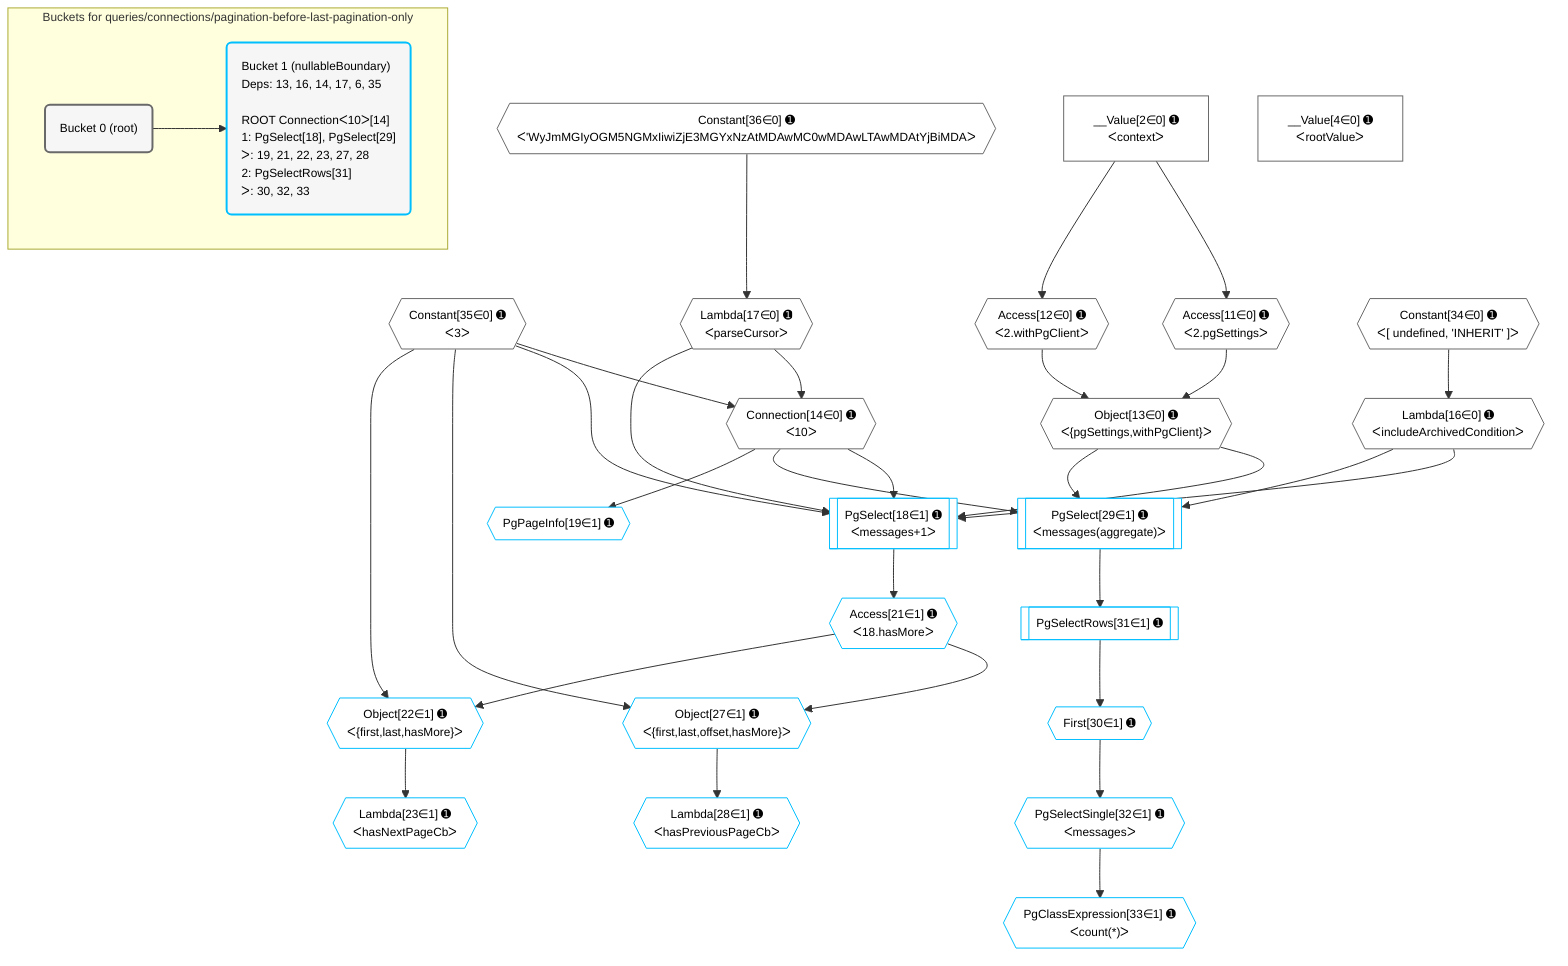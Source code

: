 %%{init: {'themeVariables': { 'fontSize': '12px'}}}%%
graph TD
    classDef path fill:#eee,stroke:#000,color:#000
    classDef plan fill:#fff,stroke-width:1px,color:#000
    classDef itemplan fill:#fff,stroke-width:2px,color:#000
    classDef unbatchedplan fill:#dff,stroke-width:1px,color:#000
    classDef sideeffectplan fill:#fcc,stroke-width:2px,color:#000
    classDef bucket fill:#f6f6f6,color:#000,stroke-width:2px,text-align:left


    %% plan dependencies
    Connection14{{"Connection[14∈0] ➊<br />ᐸ10ᐳ"}}:::plan
    Constant35{{"Constant[35∈0] ➊<br />ᐸ3ᐳ"}}:::plan
    Lambda17{{"Lambda[17∈0] ➊<br />ᐸparseCursorᐳ"}}:::plan
    Constant35 & Lambda17 --> Connection14
    Object13{{"Object[13∈0] ➊<br />ᐸ{pgSettings,withPgClient}ᐳ"}}:::plan
    Access11{{"Access[11∈0] ➊<br />ᐸ2.pgSettingsᐳ"}}:::plan
    Access12{{"Access[12∈0] ➊<br />ᐸ2.withPgClientᐳ"}}:::plan
    Access11 & Access12 --> Object13
    __Value2["__Value[2∈0] ➊<br />ᐸcontextᐳ"]:::plan
    __Value2 --> Access11
    __Value2 --> Access12
    Lambda16{{"Lambda[16∈0] ➊<br />ᐸincludeArchivedConditionᐳ"}}:::plan
    Constant34{{"Constant[34∈0] ➊<br />ᐸ[ undefined, 'INHERIT' ]ᐳ"}}:::plan
    Constant34 --> Lambda16
    Constant36{{"Constant[36∈0] ➊<br />ᐸ'WyJmMGIyOGM5NGMxIiwiZjE3MGYxNzAtMDAwMC0wMDAwLTAwMDAtYjBiMDAᐳ"}}:::plan
    Constant36 --> Lambda17
    __Value4["__Value[4∈0] ➊<br />ᐸrootValueᐳ"]:::plan
    PgSelect18[["PgSelect[18∈1] ➊<br />ᐸmessages+1ᐳ"]]:::plan
    Object13 & Lambda16 & Connection14 & Lambda17 & Constant35 --> PgSelect18
    Object27{{"Object[27∈1] ➊<br />ᐸ{first,last,offset,hasMore}ᐳ"}}:::plan
    Access21{{"Access[21∈1] ➊<br />ᐸ18.hasMoreᐳ"}}:::plan
    Constant35 & Access21 --> Object27
    Object22{{"Object[22∈1] ➊<br />ᐸ{first,last,hasMore}ᐳ"}}:::plan
    Constant35 & Access21 --> Object22
    PgSelect29[["PgSelect[29∈1] ➊<br />ᐸmessages(aggregate)ᐳ"]]:::plan
    Object13 & Lambda16 & Connection14 --> PgSelect29
    PgPageInfo19{{"PgPageInfo[19∈1] ➊"}}:::plan
    Connection14 --> PgPageInfo19
    PgSelect18 --> Access21
    Lambda23{{"Lambda[23∈1] ➊<br />ᐸhasNextPageCbᐳ"}}:::plan
    Object22 --> Lambda23
    Lambda28{{"Lambda[28∈1] ➊<br />ᐸhasPreviousPageCbᐳ"}}:::plan
    Object27 --> Lambda28
    First30{{"First[30∈1] ➊"}}:::plan
    PgSelectRows31[["PgSelectRows[31∈1] ➊"]]:::plan
    PgSelectRows31 --> First30
    PgSelect29 --> PgSelectRows31
    PgSelectSingle32{{"PgSelectSingle[32∈1] ➊<br />ᐸmessagesᐳ"}}:::plan
    First30 --> PgSelectSingle32
    PgClassExpression33{{"PgClassExpression[33∈1] ➊<br />ᐸcount(*)ᐳ"}}:::plan
    PgSelectSingle32 --> PgClassExpression33

    %% define steps

    subgraph "Buckets for queries/connections/pagination-before-last-pagination-only"
    Bucket0("Bucket 0 (root)"):::bucket
    classDef bucket0 stroke:#696969
    class Bucket0,__Value2,__Value4,Access11,Access12,Object13,Connection14,Lambda16,Lambda17,Constant34,Constant35,Constant36 bucket0
    Bucket1("Bucket 1 (nullableBoundary)<br />Deps: 13, 16, 14, 17, 6, 35<br /><br />ROOT Connectionᐸ10ᐳ[14]<br />1: PgSelect[18], PgSelect[29]<br />ᐳ: 19, 21, 22, 23, 27, 28<br />2: PgSelectRows[31]<br />ᐳ: 30, 32, 33"):::bucket
    classDef bucket1 stroke:#00bfff
    class Bucket1,PgSelect18,PgPageInfo19,Access21,Object22,Lambda23,Object27,Lambda28,PgSelect29,First30,PgSelectRows31,PgSelectSingle32,PgClassExpression33 bucket1
    Bucket0 --> Bucket1
    end